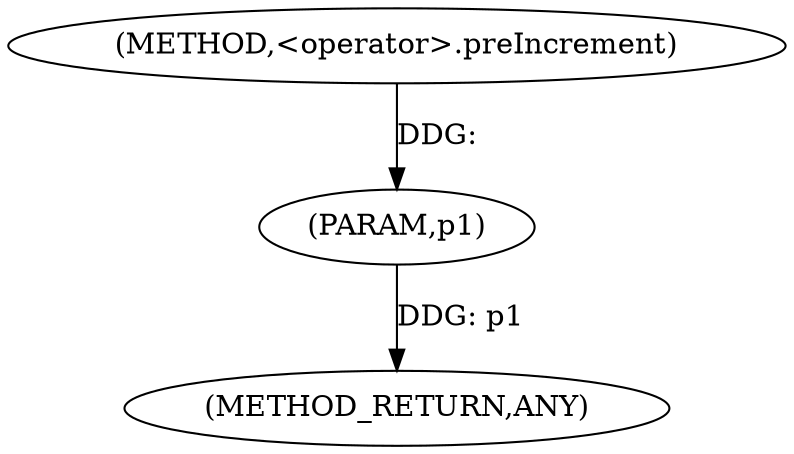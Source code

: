 
digraph "&lt;operator&gt;.preIncrement" {  

"14637" [label = "(METHOD,&lt;operator&gt;.preIncrement)" ]

"14640" [label = "(METHOD_RETURN,ANY)" ]

"14638" [label = "(PARAM,p1)" ]

  "14638" -> "14640"  [ label = "DDG: p1"] 

  "14637" -> "14638"  [ label = "DDG: "] 

}